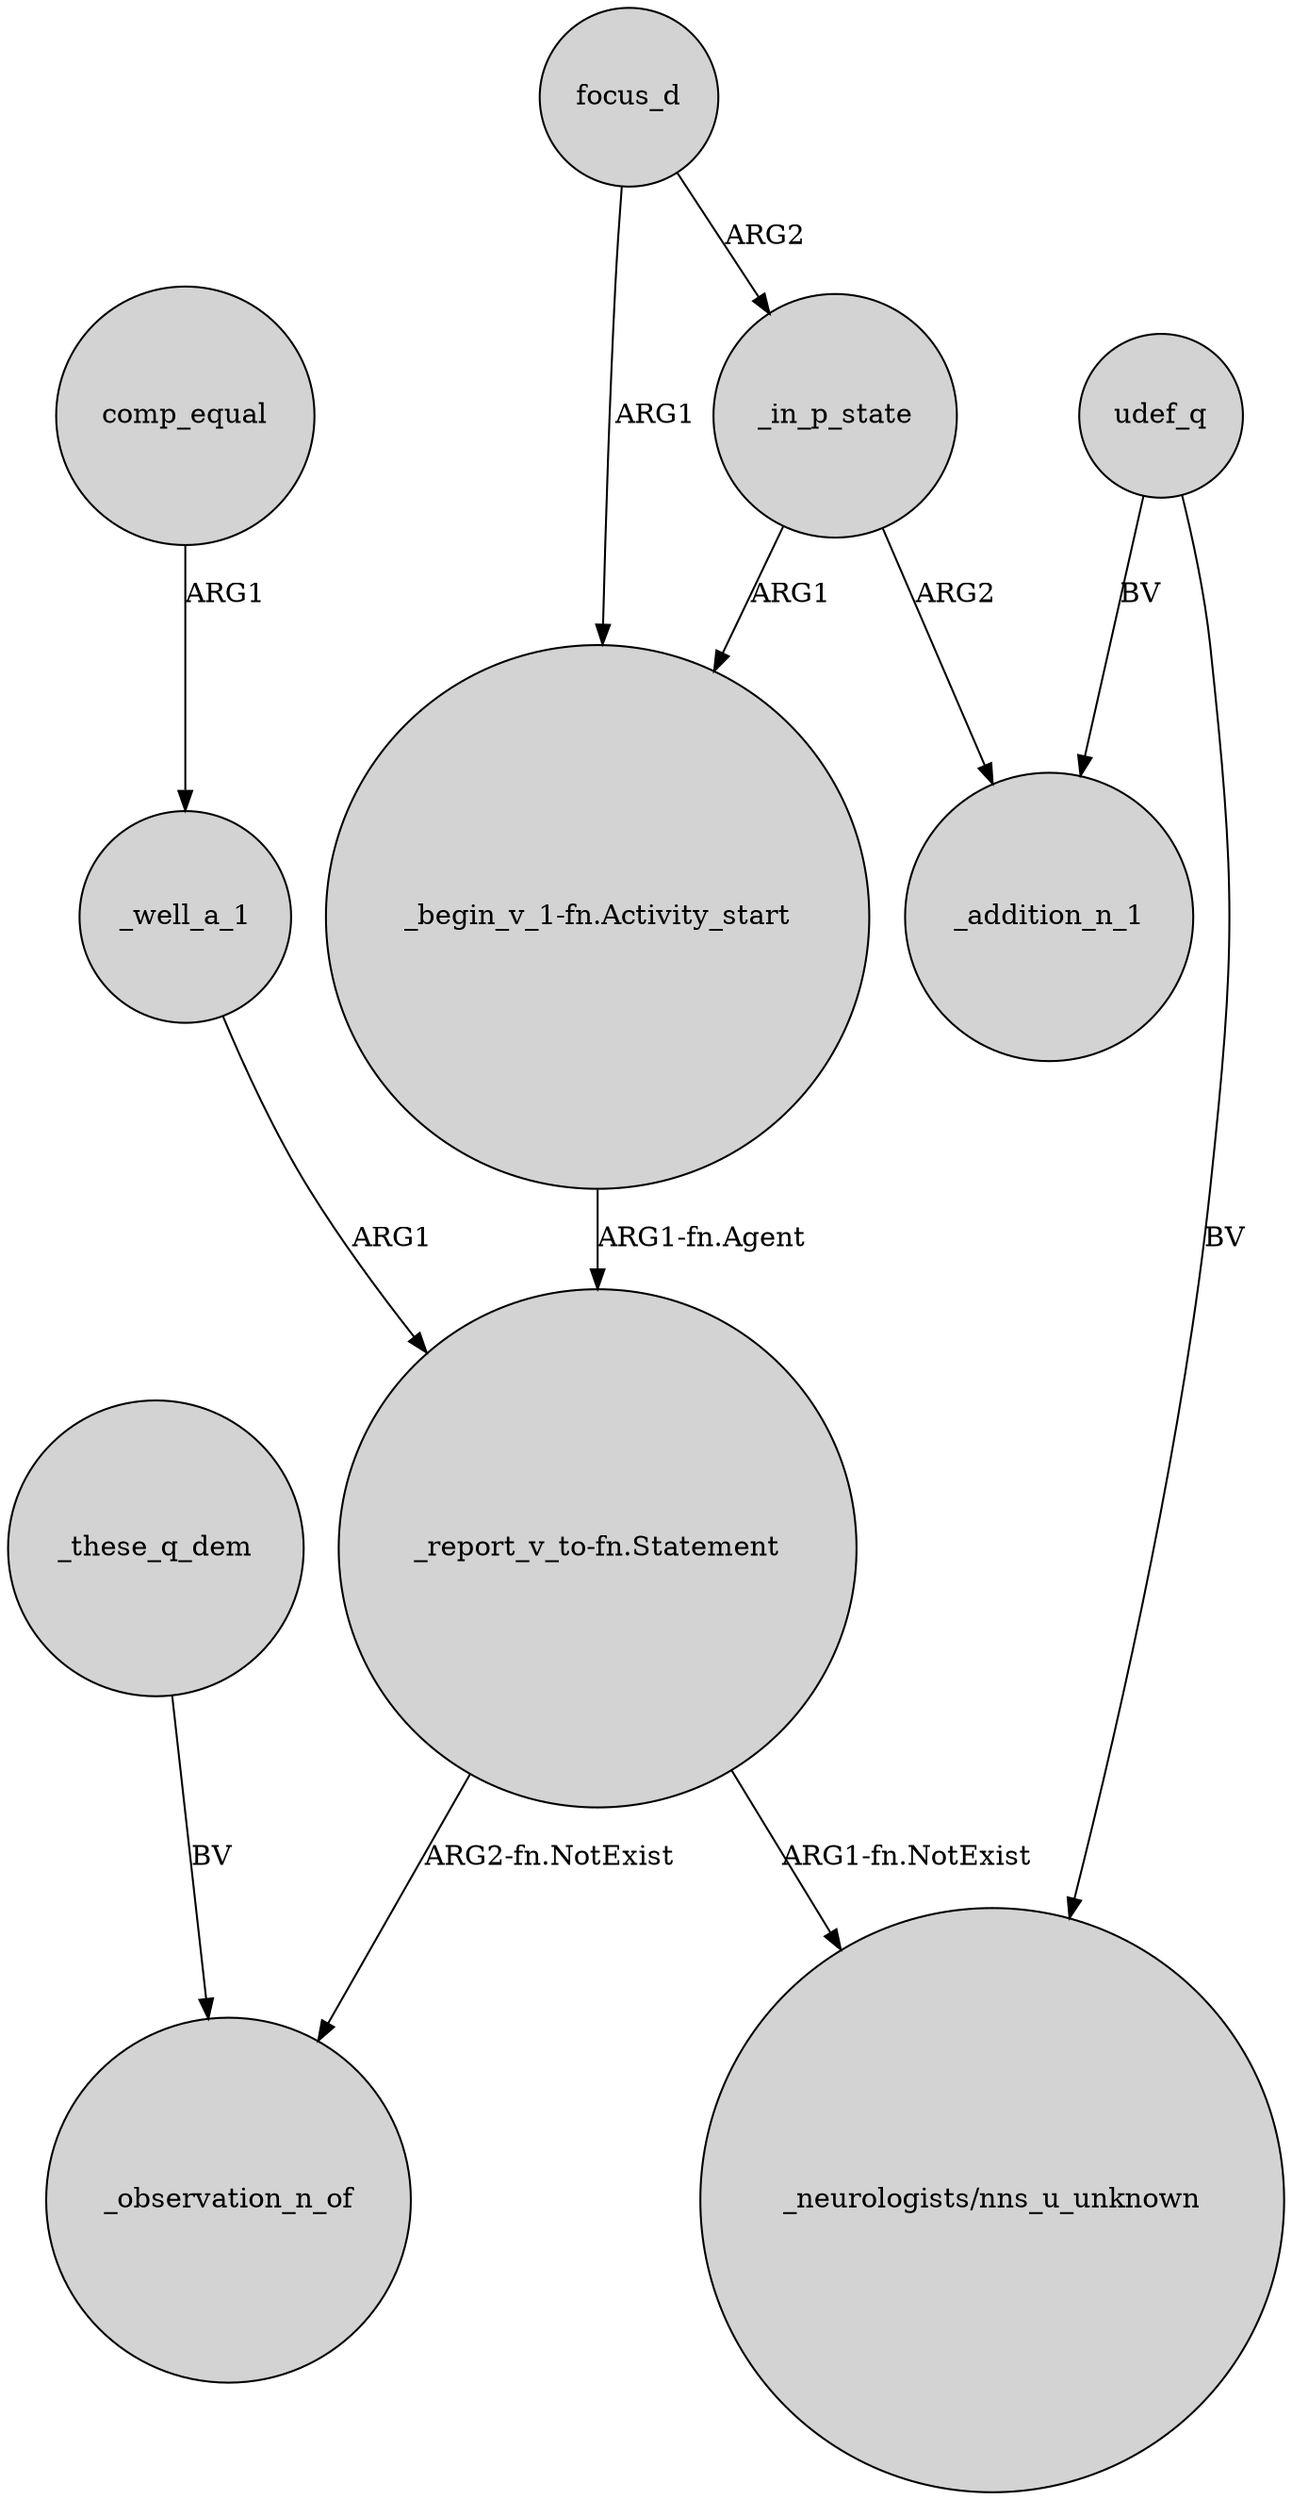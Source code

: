 digraph {
	node [shape=circle style=filled]
	"_report_v_to-fn.Statement" -> _observation_n_of [label="ARG2-fn.NotExist"]
	focus_d -> "_begin_v_1-fn.Activity_start" [label=ARG1]
	udef_q -> "_neurologists/nns_u_unknown" [label=BV]
	_in_p_state -> "_begin_v_1-fn.Activity_start" [label=ARG1]
	"_report_v_to-fn.Statement" -> "_neurologists/nns_u_unknown" [label="ARG1-fn.NotExist"]
	_well_a_1 -> "_report_v_to-fn.Statement" [label=ARG1]
	_these_q_dem -> _observation_n_of [label=BV]
	focus_d -> _in_p_state [label=ARG2]
	"_begin_v_1-fn.Activity_start" -> "_report_v_to-fn.Statement" [label="ARG1-fn.Agent"]
	udef_q -> _addition_n_1 [label=BV]
	comp_equal -> _well_a_1 [label=ARG1]
	_in_p_state -> _addition_n_1 [label=ARG2]
}
